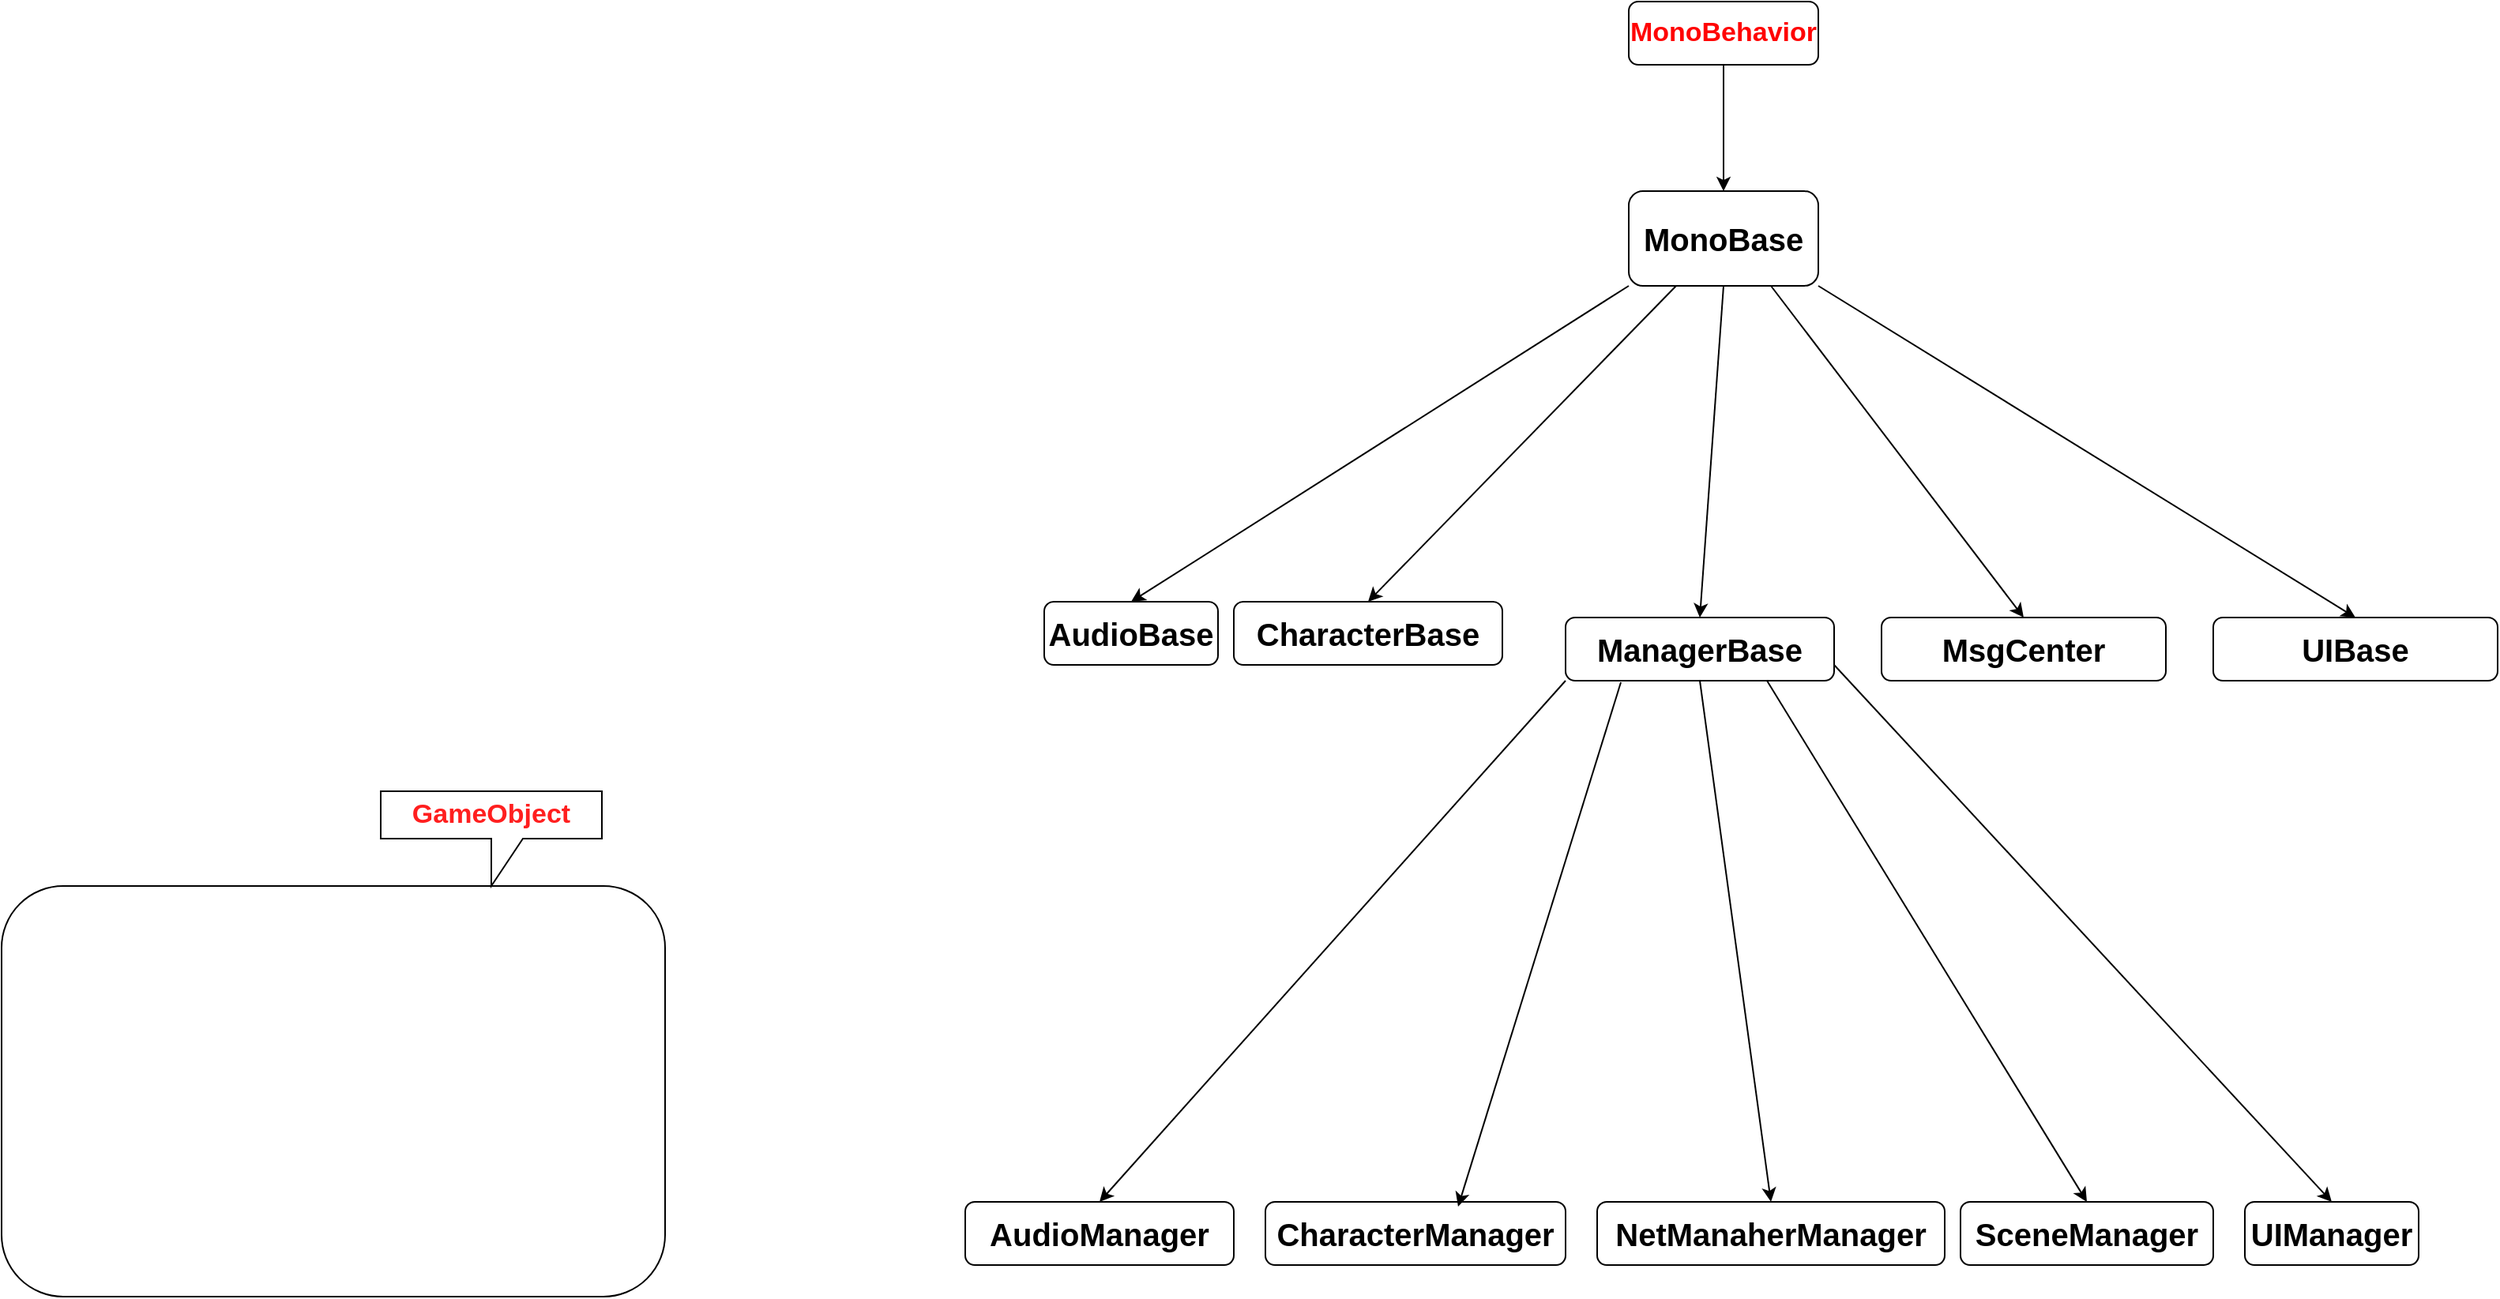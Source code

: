 <mxfile version="24.2.0" type="github">
  <diagram name="第 1 页" id="0Rs_T8Q-2I1_C2P1qeXM">
    <mxGraphModel dx="3341" dy="878" grid="1" gridSize="10" guides="1" tooltips="1" connect="1" arrows="1" fold="1" page="1" pageScale="1" pageWidth="827" pageHeight="1169" math="0" shadow="0">
      <root>
        <mxCell id="0" />
        <mxCell id="1" parent="0" />
        <mxCell id="kWzCZohajdmwK1vvQ1A8-4" style="edgeStyle=orthogonalEdgeStyle;rounded=0;orthogonalLoop=1;jettySize=auto;html=1;exitX=0.5;exitY=1;exitDx=0;exitDy=0;entryX=0.5;entryY=0;entryDx=0;entryDy=0;" edge="1" parent="1" source="kWzCZohajdmwK1vvQ1A8-1" target="kWzCZohajdmwK1vvQ1A8-3">
          <mxGeometry relative="1" as="geometry" />
        </mxCell>
        <mxCell id="kWzCZohajdmwK1vvQ1A8-1" value="&lt;font color=&quot;#ff0303&quot; style=&quot;font-size: 17px;&quot;&gt;&lt;b&gt;MonoBehavior&lt;/b&gt;&lt;/font&gt;" style="rounded=1;whiteSpace=wrap;html=1;" vertex="1" parent="1">
          <mxGeometry x="100" y="20" width="120" height="40" as="geometry" />
        </mxCell>
        <mxCell id="kWzCZohajdmwK1vvQ1A8-3" value="&lt;font style=&quot;font-size: 20px;&quot;&gt;&lt;b&gt;MonoBase&lt;/b&gt;&lt;/font&gt;" style="rounded=1;whiteSpace=wrap;html=1;" vertex="1" parent="1">
          <mxGeometry x="100" y="140" width="120" height="60" as="geometry" />
        </mxCell>
        <mxCell id="kWzCZohajdmwK1vvQ1A8-6" value="&lt;font style=&quot;font-size: 20px;&quot;&gt;&lt;b&gt;AudioBase&lt;/b&gt;&lt;/font&gt;" style="rounded=1;whiteSpace=wrap;html=1;" vertex="1" parent="1">
          <mxGeometry x="-270" y="400" width="110" height="40" as="geometry" />
        </mxCell>
        <mxCell id="kWzCZohajdmwK1vvQ1A8-7" value="" style="endArrow=classic;html=1;rounded=0;exitX=0;exitY=1;exitDx=0;exitDy=0;entryX=0.5;entryY=0;entryDx=0;entryDy=0;" edge="1" parent="1" source="kWzCZohajdmwK1vvQ1A8-3" target="kWzCZohajdmwK1vvQ1A8-6">
          <mxGeometry width="50" height="50" relative="1" as="geometry">
            <mxPoint x="460" y="410" as="sourcePoint" />
            <mxPoint x="510" y="360" as="targetPoint" />
          </mxGeometry>
        </mxCell>
        <mxCell id="kWzCZohajdmwK1vvQ1A8-8" value="&lt;font style=&quot;font-size: 20px;&quot;&gt;&lt;b&gt;CharacterBase&lt;/b&gt;&lt;/font&gt;" style="rounded=1;whiteSpace=wrap;html=1;" vertex="1" parent="1">
          <mxGeometry x="-150" y="400" width="170" height="40" as="geometry" />
        </mxCell>
        <mxCell id="kWzCZohajdmwK1vvQ1A8-9" value="" style="endArrow=classic;html=1;rounded=0;exitX=0.25;exitY=1;exitDx=0;exitDy=0;entryX=0.5;entryY=0;entryDx=0;entryDy=0;" edge="1" parent="1" target="kWzCZohajdmwK1vvQ1A8-8" source="kWzCZohajdmwK1vvQ1A8-3">
          <mxGeometry width="50" height="50" relative="1" as="geometry">
            <mxPoint x="110" y="210" as="sourcePoint" />
            <mxPoint x="520" y="370" as="targetPoint" />
          </mxGeometry>
        </mxCell>
        <mxCell id="kWzCZohajdmwK1vvQ1A8-12" value="&lt;b style=&quot;font-size: 20px;&quot;&gt;ManagerBase&lt;/b&gt;" style="rounded=1;whiteSpace=wrap;html=1;" vertex="1" parent="1">
          <mxGeometry x="60" y="410" width="170" height="40" as="geometry" />
        </mxCell>
        <mxCell id="kWzCZohajdmwK1vvQ1A8-13" value="" style="endArrow=classic;html=1;rounded=0;entryX=0.5;entryY=0;entryDx=0;entryDy=0;exitX=0.5;exitY=1;exitDx=0;exitDy=0;" edge="1" parent="1" target="kWzCZohajdmwK1vvQ1A8-12" source="kWzCZohajdmwK1vvQ1A8-3">
          <mxGeometry width="50" height="50" relative="1" as="geometry">
            <mxPoint x="150" y="210" as="sourcePoint" />
            <mxPoint x="700" y="370" as="targetPoint" />
          </mxGeometry>
        </mxCell>
        <mxCell id="kWzCZohajdmwK1vvQ1A8-14" value="&lt;font style=&quot;font-size: 20px;&quot;&gt;&lt;b&gt;MsgCenter&lt;/b&gt;&lt;/font&gt;" style="rounded=1;whiteSpace=wrap;html=1;" vertex="1" parent="1">
          <mxGeometry x="260" y="410" width="180" height="40" as="geometry" />
        </mxCell>
        <mxCell id="kWzCZohajdmwK1vvQ1A8-15" value="" style="endArrow=classic;html=1;rounded=0;exitX=0.75;exitY=1;exitDx=0;exitDy=0;entryX=0.5;entryY=0;entryDx=0;entryDy=0;" edge="1" parent="1" target="kWzCZohajdmwK1vvQ1A8-14" source="kWzCZohajdmwK1vvQ1A8-3">
          <mxGeometry width="50" height="50" relative="1" as="geometry">
            <mxPoint x="240" y="310" as="sourcePoint" />
            <mxPoint x="630" y="480" as="targetPoint" />
          </mxGeometry>
        </mxCell>
        <mxCell id="kWzCZohajdmwK1vvQ1A8-16" value="&lt;font style=&quot;font-size: 20px;&quot;&gt;&lt;b&gt;UIBase&lt;/b&gt;&lt;/font&gt;" style="rounded=1;whiteSpace=wrap;html=1;" vertex="1" parent="1">
          <mxGeometry x="470" y="410" width="180" height="40" as="geometry" />
        </mxCell>
        <mxCell id="kWzCZohajdmwK1vvQ1A8-17" value="" style="endArrow=classic;html=1;rounded=0;exitX=1;exitY=1;exitDx=0;exitDy=0;entryX=0.5;entryY=0;entryDx=0;entryDy=0;" edge="1" parent="1" source="kWzCZohajdmwK1vvQ1A8-3" target="kWzCZohajdmwK1vvQ1A8-16">
          <mxGeometry width="50" height="50" relative="1" as="geometry">
            <mxPoint x="170" y="210" as="sourcePoint" />
            <mxPoint x="190" y="380" as="targetPoint" />
          </mxGeometry>
        </mxCell>
        <mxCell id="kWzCZohajdmwK1vvQ1A8-18" value="" style="rounded=1;whiteSpace=wrap;html=1;" vertex="1" parent="1">
          <mxGeometry x="-930" y="580" width="420" height="260" as="geometry" />
        </mxCell>
        <mxCell id="kWzCZohajdmwK1vvQ1A8-19" value="&lt;font color=&quot;#ff1f1f&quot; style=&quot;font-size: 17px;&quot;&gt;&lt;b&gt;GameObject&lt;/b&gt;&lt;/font&gt;" style="shape=callout;whiteSpace=wrap;html=1;perimeter=calloutPerimeter;" vertex="1" parent="1">
          <mxGeometry x="-690" y="520" width="140" height="60" as="geometry" />
        </mxCell>
        <mxCell id="kWzCZohajdmwK1vvQ1A8-21" value="&lt;b style=&quot;font-size: 20px;&quot;&gt;AudioManager&lt;/b&gt;" style="rounded=1;whiteSpace=wrap;html=1;" vertex="1" parent="1">
          <mxGeometry x="-320" y="780" width="170" height="40" as="geometry" />
        </mxCell>
        <mxCell id="kWzCZohajdmwK1vvQ1A8-22" value="&lt;b style=&quot;font-size: 20px;&quot;&gt;CharacterManager&lt;/b&gt;" style="rounded=1;whiteSpace=wrap;html=1;" vertex="1" parent="1">
          <mxGeometry x="-130" y="780" width="190" height="40" as="geometry" />
        </mxCell>
        <mxCell id="kWzCZohajdmwK1vvQ1A8-24" value="&lt;b style=&quot;font-size: 20px;&quot;&gt;NetManaherManager&lt;/b&gt;" style="rounded=1;whiteSpace=wrap;html=1;" vertex="1" parent="1">
          <mxGeometry x="80" y="780" width="220" height="40" as="geometry" />
        </mxCell>
        <mxCell id="kWzCZohajdmwK1vvQ1A8-25" value="&lt;b style=&quot;font-size: 20px;&quot;&gt;SceneManager&lt;/b&gt;" style="rounded=1;whiteSpace=wrap;html=1;" vertex="1" parent="1">
          <mxGeometry x="310" y="780" width="160" height="40" as="geometry" />
        </mxCell>
        <mxCell id="kWzCZohajdmwK1vvQ1A8-26" value="&lt;b style=&quot;font-size: 20px;&quot;&gt;UIManager&lt;/b&gt;" style="rounded=1;whiteSpace=wrap;html=1;" vertex="1" parent="1">
          <mxGeometry x="490" y="780" width="110" height="40" as="geometry" />
        </mxCell>
        <mxCell id="kWzCZohajdmwK1vvQ1A8-27" value="" style="endArrow=classic;html=1;rounded=0;exitX=0;exitY=1;exitDx=0;exitDy=0;entryX=0.5;entryY=0;entryDx=0;entryDy=0;" edge="1" parent="1" source="kWzCZohajdmwK1vvQ1A8-12" target="kWzCZohajdmwK1vvQ1A8-21">
          <mxGeometry width="50" height="50" relative="1" as="geometry">
            <mxPoint x="-195" y="480" as="sourcePoint" />
            <mxPoint x="-210" y="700" as="targetPoint" />
          </mxGeometry>
        </mxCell>
        <mxCell id="kWzCZohajdmwK1vvQ1A8-28" value="" style="endArrow=classic;html=1;rounded=0;exitX=0.206;exitY=1.025;exitDx=0;exitDy=0;entryX=0.642;entryY=0.075;entryDx=0;entryDy=0;entryPerimeter=0;exitPerimeter=0;" edge="1" parent="1" source="kWzCZohajdmwK1vvQ1A8-12" target="kWzCZohajdmwK1vvQ1A8-22">
          <mxGeometry width="50" height="50" relative="1" as="geometry">
            <mxPoint x="70" y="460" as="sourcePoint" />
            <mxPoint x="-205" y="700" as="targetPoint" />
          </mxGeometry>
        </mxCell>
        <mxCell id="kWzCZohajdmwK1vvQ1A8-29" value="" style="endArrow=classic;html=1;rounded=0;exitX=0.5;exitY=1;exitDx=0;exitDy=0;entryX=0.5;entryY=0;entryDx=0;entryDy=0;" edge="1" parent="1" source="kWzCZohajdmwK1vvQ1A8-12" target="kWzCZohajdmwK1vvQ1A8-24">
          <mxGeometry width="50" height="50" relative="1" as="geometry">
            <mxPoint x="105" y="461" as="sourcePoint" />
            <mxPoint x="22" y="703" as="targetPoint" />
          </mxGeometry>
        </mxCell>
        <mxCell id="kWzCZohajdmwK1vvQ1A8-30" value="" style="endArrow=classic;html=1;rounded=0;exitX=0.75;exitY=1;exitDx=0;exitDy=0;entryX=0.5;entryY=0;entryDx=0;entryDy=0;" edge="1" parent="1" source="kWzCZohajdmwK1vvQ1A8-12" target="kWzCZohajdmwK1vvQ1A8-25">
          <mxGeometry width="50" height="50" relative="1" as="geometry">
            <mxPoint x="155" y="460" as="sourcePoint" />
            <mxPoint x="220" y="700" as="targetPoint" />
          </mxGeometry>
        </mxCell>
        <mxCell id="kWzCZohajdmwK1vvQ1A8-31" value="" style="endArrow=classic;html=1;rounded=0;entryX=0.5;entryY=0;entryDx=0;entryDy=0;exitX=1;exitY=0.75;exitDx=0;exitDy=0;" edge="1" parent="1" source="kWzCZohajdmwK1vvQ1A8-12" target="kWzCZohajdmwK1vvQ1A8-26">
          <mxGeometry width="50" height="50" relative="1" as="geometry">
            <mxPoint x="223" y="454" as="sourcePoint" />
            <mxPoint x="420" y="700" as="targetPoint" />
          </mxGeometry>
        </mxCell>
      </root>
    </mxGraphModel>
  </diagram>
</mxfile>
